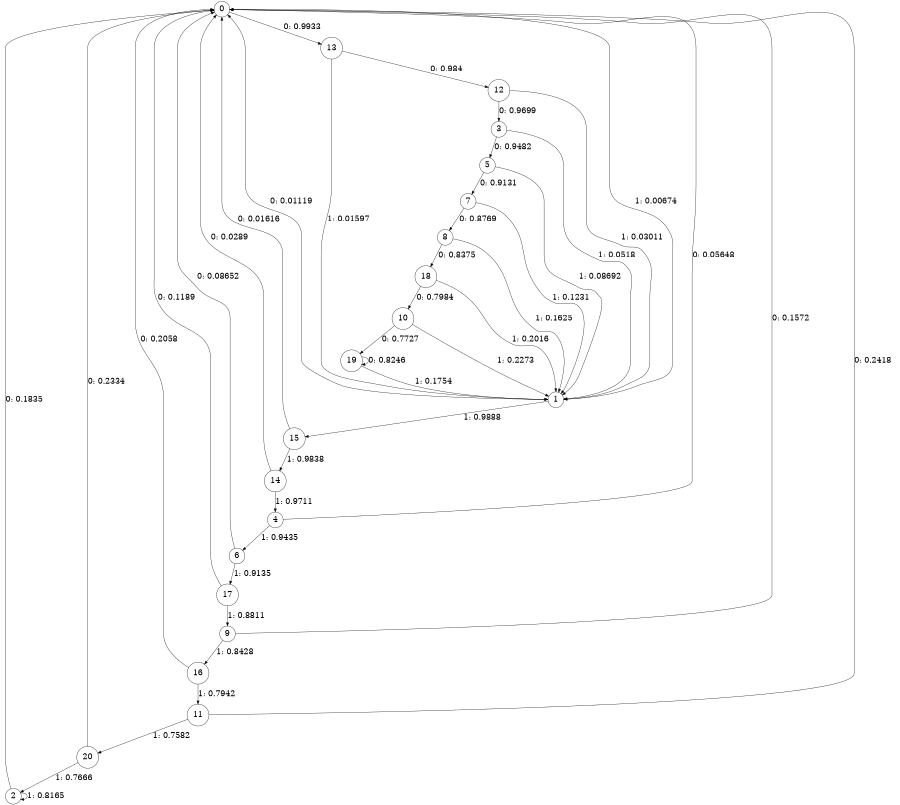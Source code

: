 digraph "ch2_random_source_L11" {
size = "6,8.5";
ratio = "fill";
node [shape = circle];
node [fontsize = 24];
edge [fontsize = 24];
0 -> 13 [label = "0: 0.9933   "];
0 -> 1 [label = "1: 0.00674  "];
1 -> 0 [label = "0: 0.01119  "];
1 -> 15 [label = "1: 0.9888   "];
2 -> 0 [label = "0: 0.1835   "];
2 -> 2 [label = "1: 0.8165   "];
3 -> 5 [label = "0: 0.9482   "];
3 -> 1 [label = "1: 0.0518   "];
4 -> 0 [label = "0: 0.05648  "];
4 -> 6 [label = "1: 0.9435   "];
5 -> 7 [label = "0: 0.9131   "];
5 -> 1 [label = "1: 0.08692  "];
6 -> 0 [label = "0: 0.08652  "];
6 -> 17 [label = "1: 0.9135   "];
7 -> 8 [label = "0: 0.8769   "];
7 -> 1 [label = "1: 0.1231   "];
8 -> 18 [label = "0: 0.8375   "];
8 -> 1 [label = "1: 0.1625   "];
9 -> 0 [label = "0: 0.1572   "];
9 -> 16 [label = "1: 0.8428   "];
10 -> 19 [label = "0: 0.7727   "];
10 -> 1 [label = "1: 0.2273   "];
11 -> 0 [label = "0: 0.2418   "];
11 -> 20 [label = "1: 0.7582   "];
12 -> 3 [label = "0: 0.9699   "];
12 -> 1 [label = "1: 0.03011  "];
13 -> 12 [label = "0: 0.984    "];
13 -> 1 [label = "1: 0.01597  "];
14 -> 0 [label = "0: 0.0289   "];
14 -> 4 [label = "1: 0.9711   "];
15 -> 0 [label = "0: 0.01616  "];
15 -> 14 [label = "1: 0.9838   "];
16 -> 0 [label = "0: 0.2058   "];
16 -> 11 [label = "1: 0.7942   "];
17 -> 0 [label = "0: 0.1189   "];
17 -> 9 [label = "1: 0.8811   "];
18 -> 10 [label = "0: 0.7984   "];
18 -> 1 [label = "1: 0.2016   "];
19 -> 19 [label = "0: 0.8246   "];
19 -> 1 [label = "1: 0.1754   "];
20 -> 0 [label = "0: 0.2334   "];
20 -> 2 [label = "1: 0.7666   "];
}